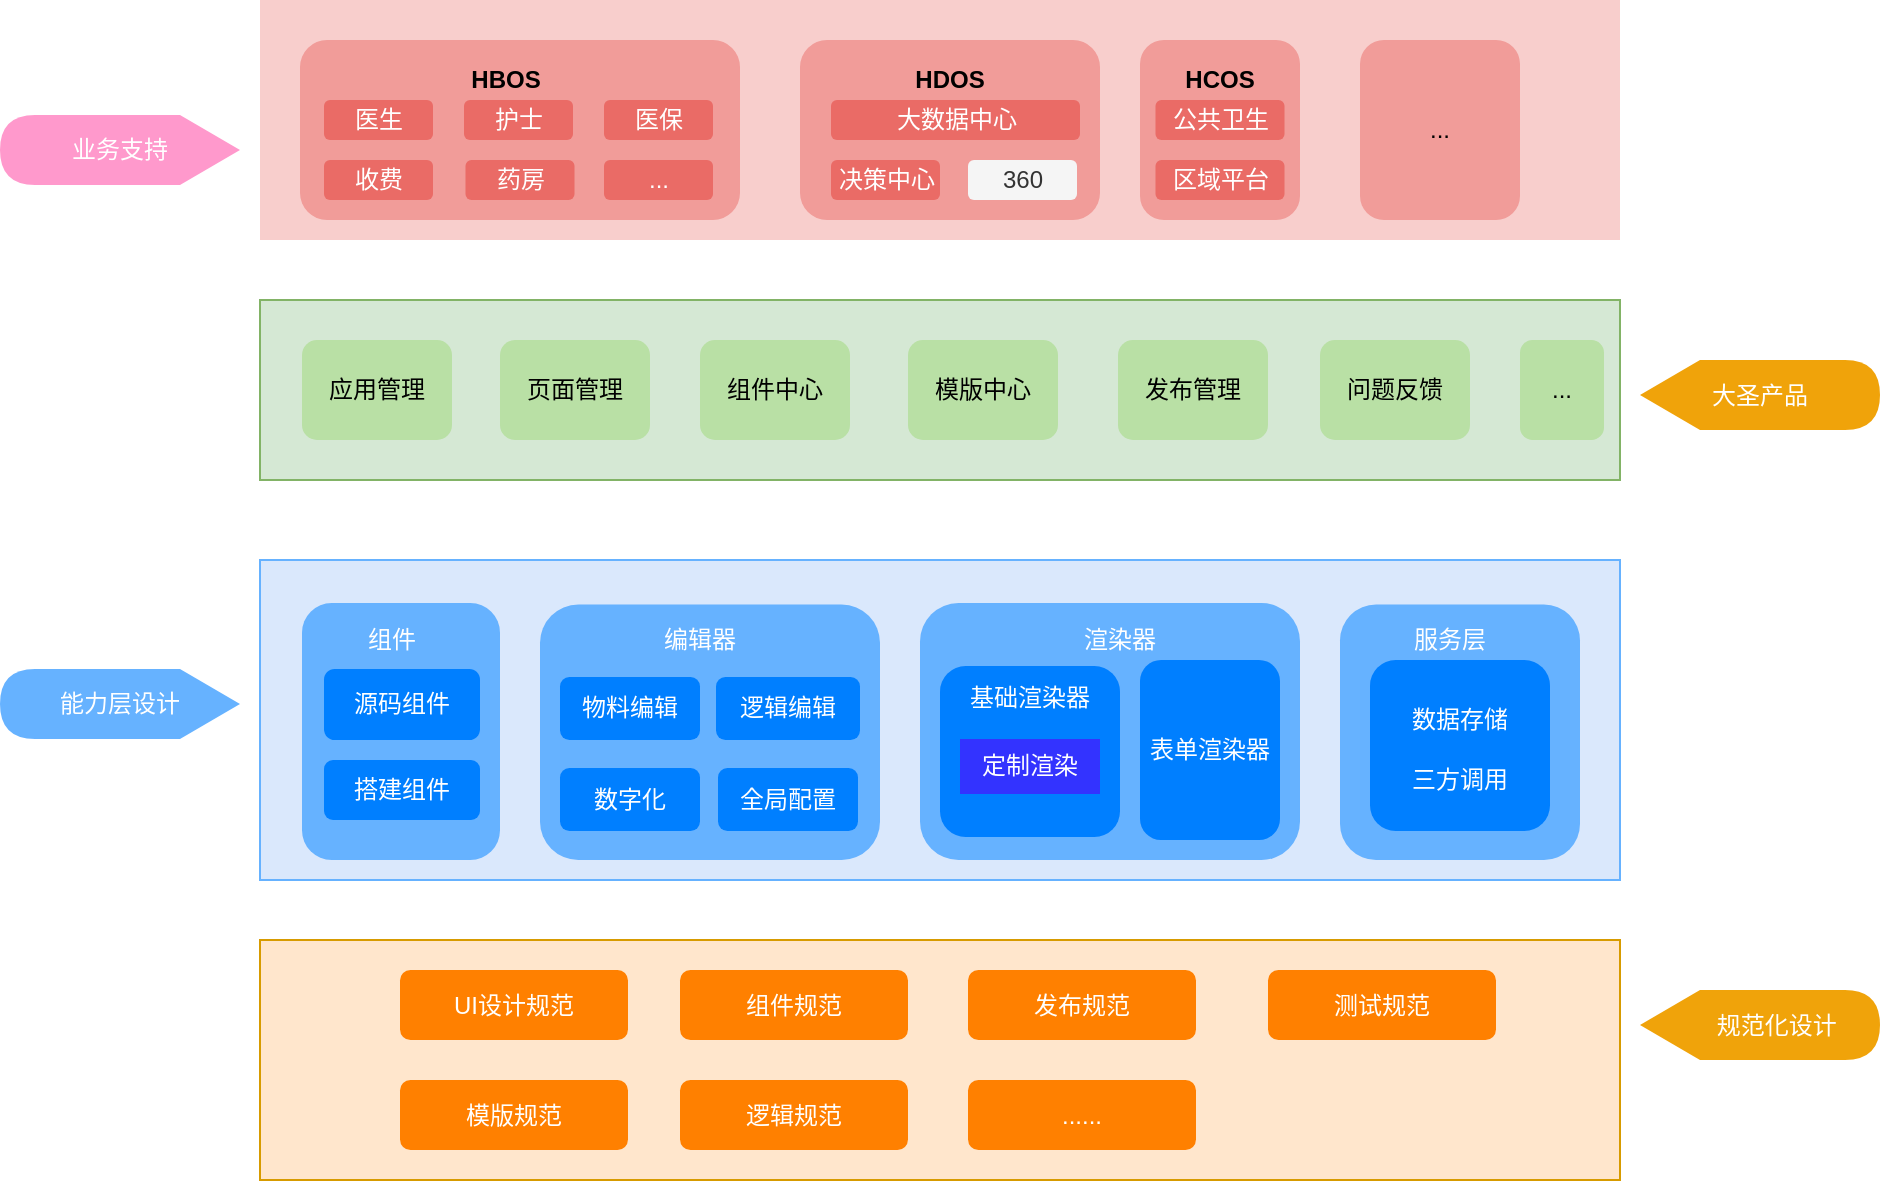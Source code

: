 <mxfile version="24.6.2" type="github" pages="2">
  <diagram name="第 1 页" id="Ihx0P2SWV2xgKwI4vrT0">
    <mxGraphModel dx="2213" dy="1457" grid="1" gridSize="10" guides="1" tooltips="1" connect="1" arrows="1" fold="1" page="1" pageScale="1" pageWidth="1169" pageHeight="827" math="0" shadow="0">
      <root>
        <mxCell id="0" />
        <mxCell id="1" parent="0" />
        <mxCell id="CBLO3VD58gaESAwxVpmc-16" value="&lt;h3&gt;&lt;br&gt;&lt;/h3&gt;" style="rounded=0;whiteSpace=wrap;html=1;fillColor=#FFE6CC;strokeColor=#d79b00;glass=0;" vertex="1" parent="1">
          <mxGeometry x="80" y="430" width="680" height="120" as="geometry" />
        </mxCell>
        <mxCell id="CBLO3VD58gaESAwxVpmc-18" value="&lt;font color=&quot;#ffffff&quot;&gt;&amp;nbsp; &amp;nbsp; &amp;nbsp;规范化设计&lt;/font&gt;" style="shape=display;whiteSpace=wrap;html=1;fillColor=#f0a30a;strokeColor=none;fontColor=#000000;" vertex="1" parent="1">
          <mxGeometry x="770" y="455" width="120" height="35" as="geometry" />
        </mxCell>
        <mxCell id="CBLO3VD58gaESAwxVpmc-19" value="" style="rounded=0;whiteSpace=wrap;html=1;shadow=0;rotation=0;glass=0;fillColor=#dae8fc;strokeColor=#66B2FF;" vertex="1" parent="1">
          <mxGeometry x="80" y="240" width="680" height="160" as="geometry" />
        </mxCell>
        <mxCell id="CBLO3VD58gaESAwxVpmc-20" value="&lt;font color=&quot;#ffffff&quot;&gt;能力层设计&lt;/font&gt;" style="shape=display;whiteSpace=wrap;html=1;fillColor=#66B2FF;strokeColor=none;direction=west;" vertex="1" parent="1">
          <mxGeometry x="-50" y="294.5" width="120" height="35" as="geometry" />
        </mxCell>
        <mxCell id="CBLO3VD58gaESAwxVpmc-21" value="" style="rounded=1;whiteSpace=wrap;html=1;fillColor=#66B2FF;strokeColor=none;" vertex="1" parent="1">
          <mxGeometry x="101" y="261.5" width="99" height="128.5" as="geometry" />
        </mxCell>
        <mxCell id="CBLO3VD58gaESAwxVpmc-22" value="&lt;span style=&quot;color: rgb(255, 255, 255);&quot;&gt;组件&lt;/span&gt;" style="rounded=0;whiteSpace=wrap;html=1;strokeColor=none;fillColor=none;" vertex="1" parent="1">
          <mxGeometry x="106" y="270" width="80" height="20" as="geometry" />
        </mxCell>
        <mxCell id="CBLO3VD58gaESAwxVpmc-23" value="&lt;font color=&quot;#ffffff&quot;&gt;源码组件&lt;/font&gt;" style="rounded=1;whiteSpace=wrap;html=1;strokeColor=none;fillColor=#007FFF;" vertex="1" parent="1">
          <mxGeometry x="112" y="294.5" width="78" height="35.5" as="geometry" />
        </mxCell>
        <mxCell id="CBLO3VD58gaESAwxVpmc-24" value="&lt;font color=&quot;#ffffff&quot;&gt;搭建组件&lt;/font&gt;" style="rounded=1;whiteSpace=wrap;html=1;strokeColor=none;fillColor=#007FFF;" vertex="1" parent="1">
          <mxGeometry x="112" y="340" width="78" height="30" as="geometry" />
        </mxCell>
        <mxCell id="CBLO3VD58gaESAwxVpmc-26" value="" style="rounded=1;whiteSpace=wrap;html=1;fillColor=#66B2FF;strokeColor=none;" vertex="1" parent="1">
          <mxGeometry x="220" y="262.25" width="170" height="127.75" as="geometry" />
        </mxCell>
        <mxCell id="CBLO3VD58gaESAwxVpmc-27" value="&lt;font color=&quot;#ffffff&quot;&gt;编辑器&lt;/font&gt;" style="rounded=0;whiteSpace=wrap;html=1;strokeColor=none;fillColor=none;" vertex="1" parent="1">
          <mxGeometry x="260" y="270" width="80" height="20" as="geometry" />
        </mxCell>
        <mxCell id="CBLO3VD58gaESAwxVpmc-28" value="" style="rounded=1;whiteSpace=wrap;html=1;fillColor=#66B2FF;strokeColor=none;" vertex="1" parent="1">
          <mxGeometry x="410" y="261.5" width="190" height="128.5" as="geometry" />
        </mxCell>
        <mxCell id="CBLO3VD58gaESAwxVpmc-29" value="&lt;font color=&quot;#ffffff&quot;&gt;渲染器&lt;/font&gt;" style="rounded=0;whiteSpace=wrap;html=1;strokeColor=none;fillColor=none;" vertex="1" parent="1">
          <mxGeometry x="470" y="270" width="80" height="20" as="geometry" />
        </mxCell>
        <mxCell id="CBLO3VD58gaESAwxVpmc-30" value="" style="rounded=1;whiteSpace=wrap;html=1;fillColor=#66B2FF;strokeColor=none;" vertex="1" parent="1">
          <mxGeometry x="620" y="262.25" width="120" height="127.75" as="geometry" />
        </mxCell>
        <mxCell id="CBLO3VD58gaESAwxVpmc-31" value="&lt;font color=&quot;#ffffff&quot;&gt;服务层&lt;/font&gt;" style="rounded=0;whiteSpace=wrap;html=1;strokeColor=none;fillColor=none;" vertex="1" parent="1">
          <mxGeometry x="635" y="270" width="80" height="20" as="geometry" />
        </mxCell>
        <mxCell id="CBLO3VD58gaESAwxVpmc-32" value="" style="rounded=0;whiteSpace=wrap;html=1;shadow=0;rotation=0;glass=0;fillColor=#d5e8d4;strokeColor=#82b366;" vertex="1" parent="1">
          <mxGeometry x="80" y="110" width="680" height="90" as="geometry" />
        </mxCell>
        <mxCell id="CBLO3VD58gaESAwxVpmc-34" value="&lt;font color=&quot;#ffffff&quot;&gt;大圣产品&lt;/font&gt;" style="shape=display;whiteSpace=wrap;html=1;fillColor=#f0a30a;strokeColor=none;fontColor=#000000;" vertex="1" parent="1">
          <mxGeometry x="770" y="140" width="120" height="35" as="geometry" />
        </mxCell>
        <mxCell id="CBLO3VD58gaESAwxVpmc-35" value="" style="rounded=0;whiteSpace=wrap;html=1;shadow=0;rotation=0;glass=0;fillColor=#f8cecc;strokeColor=none;" vertex="1" parent="1">
          <mxGeometry x="80" y="-40" width="680" height="120" as="geometry" />
        </mxCell>
        <mxCell id="CBLO3VD58gaESAwxVpmc-36" value="&lt;font color=&quot;#ffffff&quot;&gt;业务支持&lt;/font&gt;" style="shape=display;whiteSpace=wrap;html=1;fillColor=#FF99CC;strokeColor=none;direction=west;" vertex="1" parent="1">
          <mxGeometry x="-50" y="17.5" width="120" height="35" as="geometry" />
        </mxCell>
        <mxCell id="CBLO3VD58gaESAwxVpmc-37" value="UI设计规范" style="rounded=1;whiteSpace=wrap;html=1;fillColor=#FF8000;strokeColor=none;fontColor=#FFFFFF;" vertex="1" parent="1">
          <mxGeometry x="150" y="445" width="114" height="35" as="geometry" />
        </mxCell>
        <mxCell id="CBLO3VD58gaESAwxVpmc-38" value="组件规范" style="rounded=1;whiteSpace=wrap;html=1;fillColor=#FF8000;strokeColor=none;fontColor=#FFFFFF;" vertex="1" parent="1">
          <mxGeometry x="290" y="445" width="114" height="35" as="geometry" />
        </mxCell>
        <mxCell id="CBLO3VD58gaESAwxVpmc-39" value="发布规范" style="rounded=1;whiteSpace=wrap;html=1;fillColor=#FF8000;strokeColor=none;fontColor=#FFFFFF;" vertex="1" parent="1">
          <mxGeometry x="434" y="445" width="114" height="35" as="geometry" />
        </mxCell>
        <mxCell id="CBLO3VD58gaESAwxVpmc-40" value="测试规范" style="rounded=1;whiteSpace=wrap;html=1;fillColor=#FF8000;strokeColor=none;fontColor=#FFFFFF;" vertex="1" parent="1">
          <mxGeometry x="584" y="445" width="114" height="35" as="geometry" />
        </mxCell>
        <mxCell id="CBLO3VD58gaESAwxVpmc-41" value="模版规范" style="rounded=1;whiteSpace=wrap;html=1;fillColor=#FF8000;strokeColor=none;fontColor=#FFFFFF;" vertex="1" parent="1">
          <mxGeometry x="150" y="500" width="114" height="35" as="geometry" />
        </mxCell>
        <mxCell id="CBLO3VD58gaESAwxVpmc-42" value="逻辑规范" style="rounded=1;whiteSpace=wrap;html=1;fillColor=#FF8000;strokeColor=none;fontColor=#FFFFFF;" vertex="1" parent="1">
          <mxGeometry x="290" y="500" width="114" height="35" as="geometry" />
        </mxCell>
        <mxCell id="CBLO3VD58gaESAwxVpmc-43" value="......" style="rounded=1;whiteSpace=wrap;html=1;fillColor=#FF8000;strokeColor=none;fontColor=#FFFFFF;" vertex="1" parent="1">
          <mxGeometry x="434" y="500" width="114" height="35" as="geometry" />
        </mxCell>
        <mxCell id="CBLO3VD58gaESAwxVpmc-45" value="" style="rounded=1;whiteSpace=wrap;html=1;strokeColor=none;fillColor=#007FFF;" vertex="1" parent="1">
          <mxGeometry x="420" y="293" width="90" height="85.5" as="geometry" />
        </mxCell>
        <mxCell id="CBLO3VD58gaESAwxVpmc-46" value="&lt;font color=&quot;#ffffff&quot;&gt;表单渲染器&lt;/font&gt;" style="rounded=1;whiteSpace=wrap;html=1;strokeColor=none;fillColor=#007FFF;" vertex="1" parent="1">
          <mxGeometry x="520" y="290" width="70" height="90" as="geometry" />
        </mxCell>
        <mxCell id="CBLO3VD58gaESAwxVpmc-51" value="基础渲染器" style="rounded=0;whiteSpace=wrap;html=1;strokeColor=none;fillColor=none;fontColor=#FFFFFF;" vertex="1" parent="1">
          <mxGeometry x="430" y="298.5" width="70" height="20" as="geometry" />
        </mxCell>
        <mxCell id="CBLO3VD58gaESAwxVpmc-52" value="定制渲染" style="rounded=0;whiteSpace=wrap;html=1;fillColor=#3333FF;strokeColor=none;fontColor=#FFFFFF;" vertex="1" parent="1">
          <mxGeometry x="430" y="329.5" width="70" height="27.5" as="geometry" />
        </mxCell>
        <mxCell id="CBLO3VD58gaESAwxVpmc-53" value="" style="rounded=1;whiteSpace=wrap;html=1;strokeColor=none;fillColor=#007FFF;" vertex="1" parent="1">
          <mxGeometry x="635" y="290" width="90" height="85.5" as="geometry" />
        </mxCell>
        <mxCell id="CBLO3VD58gaESAwxVpmc-54" value="数据存储" style="rounded=1;whiteSpace=wrap;html=1;fillColor=none;strokeColor=none;fontColor=#FFFFFF;" vertex="1" parent="1">
          <mxGeometry x="640" y="309.75" width="80" height="20.5" as="geometry" />
        </mxCell>
        <mxCell id="CBLO3VD58gaESAwxVpmc-55" value="三方调用" style="rounded=1;whiteSpace=wrap;html=1;strokeColor=none;fillColor=none;fontColor=#FFFFFF;" vertex="1" parent="1">
          <mxGeometry x="640" y="340" width="80" height="20" as="geometry" />
        </mxCell>
        <mxCell id="CBLO3VD58gaESAwxVpmc-56" value="&lt;font color=&quot;#ffffff&quot;&gt;物料编辑&lt;/font&gt;" style="rounded=1;whiteSpace=wrap;html=1;strokeColor=none;fillColor=#007FFF;" vertex="1" parent="1">
          <mxGeometry x="230" y="298.5" width="70" height="31.5" as="geometry" />
        </mxCell>
        <mxCell id="CBLO3VD58gaESAwxVpmc-57" value="&lt;font color=&quot;#ffffff&quot;&gt;逻辑编辑&lt;/font&gt;" style="rounded=1;whiteSpace=wrap;html=1;strokeColor=none;fillColor=#007FFF;" vertex="1" parent="1">
          <mxGeometry x="308" y="298.5" width="72" height="31.5" as="geometry" />
        </mxCell>
        <mxCell id="CBLO3VD58gaESAwxVpmc-59" value="&lt;font color=&quot;#ffffff&quot;&gt;数字化&lt;/font&gt;" style="rounded=1;whiteSpace=wrap;html=1;strokeColor=none;fillColor=#007FFF;" vertex="1" parent="1">
          <mxGeometry x="230" y="344" width="70" height="31.5" as="geometry" />
        </mxCell>
        <mxCell id="CBLO3VD58gaESAwxVpmc-60" value="&lt;font color=&quot;#ffffff&quot;&gt;全局配置&lt;/font&gt;" style="rounded=1;whiteSpace=wrap;html=1;strokeColor=none;fillColor=#007FFF;" vertex="1" parent="1">
          <mxGeometry x="309" y="344" width="70" height="31.5" as="geometry" />
        </mxCell>
        <mxCell id="CBLO3VD58gaESAwxVpmc-61" value="应用管理" style="rounded=1;whiteSpace=wrap;html=1;fillColor=#B9E0A5;strokeColor=none;" vertex="1" parent="1">
          <mxGeometry x="101" y="130" width="75" height="50" as="geometry" />
        </mxCell>
        <mxCell id="CBLO3VD58gaESAwxVpmc-62" value="&lt;font color=&quot;#000000&quot;&gt;组件中心&lt;/font&gt;" style="rounded=1;whiteSpace=wrap;html=1;strokeColor=none;fillColor=#B9E0A5;fontColor=#FFFFFF;" vertex="1" parent="1">
          <mxGeometry x="300" y="130" width="75" height="50" as="geometry" />
        </mxCell>
        <mxCell id="CBLO3VD58gaESAwxVpmc-63" value="模版中心" style="rounded=1;whiteSpace=wrap;html=1;strokeColor=none;fillColor=#B9E0A5;" vertex="1" parent="1">
          <mxGeometry x="404" y="130" width="75" height="50" as="geometry" />
        </mxCell>
        <mxCell id="CBLO3VD58gaESAwxVpmc-65" value="发布管理" style="rounded=1;whiteSpace=wrap;html=1;fillColor=#B9E0A5;strokeColor=none;" vertex="1" parent="1">
          <mxGeometry x="509" y="130" width="75" height="50" as="geometry" />
        </mxCell>
        <mxCell id="CBLO3VD58gaESAwxVpmc-66" value="问题反馈" style="rounded=1;whiteSpace=wrap;html=1;fillColor=#B9E0A5;strokeColor=none;" vertex="1" parent="1">
          <mxGeometry x="610" y="130" width="75" height="50" as="geometry" />
        </mxCell>
        <mxCell id="CBLO3VD58gaESAwxVpmc-69" value="页面管理" style="rounded=1;whiteSpace=wrap;html=1;fillColor=#B9E0A5;strokeColor=none;" vertex="1" parent="1">
          <mxGeometry x="200" y="130" width="75" height="50" as="geometry" />
        </mxCell>
        <mxCell id="CBLO3VD58gaESAwxVpmc-70" value="..." style="rounded=1;whiteSpace=wrap;html=1;fillColor=#B9E0A5;strokeColor=none;" vertex="1" parent="1">
          <mxGeometry x="710" y="130" width="42" height="50" as="geometry" />
        </mxCell>
        <mxCell id="CBLO3VD58gaESAwxVpmc-72" value="" style="rounded=1;whiteSpace=wrap;html=1;fillColor=#F19C99;strokeColor=none;" vertex="1" parent="1">
          <mxGeometry x="100" y="-20" width="220" height="90" as="geometry" />
        </mxCell>
        <mxCell id="CBLO3VD58gaESAwxVpmc-77" value="HBOS" style="rounded=1;whiteSpace=wrap;html=1;strokeColor=none;fillColor=none;fontStyle=1" vertex="1" parent="1">
          <mxGeometry x="146" y="-10" width="114" height="20" as="geometry" />
        </mxCell>
        <mxCell id="CBLO3VD58gaESAwxVpmc-78" value="&lt;font color=&quot;#ffffff&quot;&gt;医生&lt;/font&gt;" style="rounded=1;whiteSpace=wrap;html=1;strokeColor=none;fillColor=#EA6B66;" vertex="1" parent="1">
          <mxGeometry x="112" y="10" width="54.5" height="20" as="geometry" />
        </mxCell>
        <mxCell id="CBLO3VD58gaESAwxVpmc-79" value="&lt;font color=&quot;#ffffff&quot;&gt;护士&lt;/font&gt;" style="rounded=1;whiteSpace=wrap;html=1;strokeColor=none;fillColor=#EA6B66;" vertex="1" parent="1">
          <mxGeometry x="182" y="10" width="54.5" height="20" as="geometry" />
        </mxCell>
        <mxCell id="CBLO3VD58gaESAwxVpmc-80" value="医保" style="rounded=1;whiteSpace=wrap;html=1;strokeColor=none;fillColor=#EA6B66;fontColor=#FFFFFF;" vertex="1" parent="1">
          <mxGeometry x="252" y="10" width="54.5" height="20" as="geometry" />
        </mxCell>
        <mxCell id="CBLO3VD58gaESAwxVpmc-81" value="&lt;font color=&quot;#ffffff&quot;&gt;收费&lt;/font&gt;" style="rounded=1;whiteSpace=wrap;html=1;strokeColor=none;fillColor=#EA6B66;" vertex="1" parent="1">
          <mxGeometry x="112" y="40" width="54.5" height="20" as="geometry" />
        </mxCell>
        <mxCell id="CBLO3VD58gaESAwxVpmc-83" value="&lt;font color=&quot;#ffffff&quot;&gt;药房&lt;/font&gt;" style="rounded=1;whiteSpace=wrap;html=1;strokeColor=none;fillColor=#EA6B66;" vertex="1" parent="1">
          <mxGeometry x="182.75" y="40" width="54.5" height="20" as="geometry" />
        </mxCell>
        <mxCell id="CBLO3VD58gaESAwxVpmc-84" value="&lt;font color=&quot;#ffffff&quot;&gt;...&lt;/font&gt;" style="rounded=1;whiteSpace=wrap;html=1;strokeColor=none;fillColor=#EA6B66;" vertex="1" parent="1">
          <mxGeometry x="252" y="40" width="54.5" height="20" as="geometry" />
        </mxCell>
        <mxCell id="CBLO3VD58gaESAwxVpmc-85" value="" style="rounded=1;whiteSpace=wrap;html=1;fillColor=#F19C99;strokeColor=none;" vertex="1" parent="1">
          <mxGeometry x="350" y="-20" width="150" height="90" as="geometry" />
        </mxCell>
        <mxCell id="CBLO3VD58gaESAwxVpmc-86" value="HDOS" style="rounded=1;whiteSpace=wrap;html=1;strokeColor=none;fillColor=none;fontStyle=1" vertex="1" parent="1">
          <mxGeometry x="395" y="-10" width="60" height="20" as="geometry" />
        </mxCell>
        <mxCell id="CBLO3VD58gaESAwxVpmc-87" value="大数据中心" style="rounded=1;whiteSpace=wrap;html=1;strokeColor=none;fillColor=#EA6B66;fontColor=#FFFFFF;" vertex="1" parent="1">
          <mxGeometry x="365.5" y="10" width="124.5" height="20" as="geometry" />
        </mxCell>
        <mxCell id="CBLO3VD58gaESAwxVpmc-89" value="决策中心" style="rounded=1;whiteSpace=wrap;html=1;strokeColor=none;fillColor=#EA6B66;fontColor=#FFFFFF;" vertex="1" parent="1">
          <mxGeometry x="365.5" y="40" width="54.5" height="20" as="geometry" />
        </mxCell>
        <mxCell id="CBLO3VD58gaESAwxVpmc-91" value="360" style="rounded=1;whiteSpace=wrap;html=1;strokeColor=none;fillColor=#f5f5f5;fontColor=#333333;" vertex="1" parent="1">
          <mxGeometry x="434" y="40" width="54.5" height="20" as="geometry" />
        </mxCell>
        <mxCell id="CBLO3VD58gaESAwxVpmc-92" value="" style="rounded=1;whiteSpace=wrap;html=1;fillColor=#F19C99;strokeColor=none;" vertex="1" parent="1">
          <mxGeometry x="520" y="-20" width="80" height="90" as="geometry" />
        </mxCell>
        <mxCell id="CBLO3VD58gaESAwxVpmc-93" value="HCOS" style="rounded=1;whiteSpace=wrap;html=1;strokeColor=none;fillColor=none;fontStyle=1" vertex="1" parent="1">
          <mxGeometry x="530" y="-10" width="60" height="20" as="geometry" />
        </mxCell>
        <mxCell id="CBLO3VD58gaESAwxVpmc-94" value="公共卫生" style="rounded=1;whiteSpace=wrap;html=1;strokeColor=none;fillColor=#EA6B66;fontColor=#FFFFFF;" vertex="1" parent="1">
          <mxGeometry x="527.75" y="10" width="64.5" height="20" as="geometry" />
        </mxCell>
        <mxCell id="CBLO3VD58gaESAwxVpmc-95" value="区域平台" style="rounded=1;whiteSpace=wrap;html=1;strokeColor=none;fillColor=#EA6B66;fontColor=#FFFFFF;" vertex="1" parent="1">
          <mxGeometry x="527.75" y="40" width="64.5" height="20" as="geometry" />
        </mxCell>
        <mxCell id="CBLO3VD58gaESAwxVpmc-96" value="..." style="rounded=1;whiteSpace=wrap;html=1;fillColor=#F19C99;strokeColor=none;" vertex="1" parent="1">
          <mxGeometry x="630" y="-20" width="80" height="90" as="geometry" />
        </mxCell>
      </root>
    </mxGraphModel>
  </diagram>
  <diagram id="_g9TrDihs8L3n8dFIb_W" name="第 2 页">
    <mxGraphModel dx="2074" dy="1121" grid="1" gridSize="10" guides="1" tooltips="1" connect="1" arrows="1" fold="1" page="1" pageScale="1" pageWidth="1169" pageHeight="827" math="0" shadow="0">
      <root>
        <mxCell id="0" />
        <mxCell id="1" parent="0" />
        <mxCell id="FcNsKvqCmcVXWMOmH7gl-2" value="&lt;font color=&quot;#ffffff&quot; style=&quot;font-size: 26px;&quot;&gt;超时事件A&lt;br&gt;触发&lt;/font&gt;" style="rounded=0;whiteSpace=wrap;html=1;fillColor=#EF7D31;strokeColor=#EF7D31;" vertex="1" parent="1">
          <mxGeometry x="240" y="540" width="160" height="120" as="geometry" />
        </mxCell>
        <mxCell id="FcNsKvqCmcVXWMOmH7gl-3" value="&lt;font color=&quot;#ffffff&quot; style=&quot;font-size: 26px;&quot;&gt;事件触发&lt;/font&gt;" style="rounded=0;whiteSpace=wrap;html=1;fillColor=#EF7D31;strokeColor=#EF7D31;" vertex="1" parent="1">
          <mxGeometry x="240" y="300" width="160" height="40" as="geometry" />
        </mxCell>
        <mxCell id="FcNsKvqCmcVXWMOmH7gl-9" style="edgeStyle=orthogonalEdgeStyle;rounded=0;orthogonalLoop=1;jettySize=auto;html=1;entryX=0.5;entryY=0;entryDx=0;entryDy=0;strokeWidth=2;strokeColor=#B8CAAE;" edge="1" parent="1" source="FcNsKvqCmcVXWMOmH7gl-4" target="FcNsKvqCmcVXWMOmH7gl-3">
          <mxGeometry relative="1" as="geometry" />
        </mxCell>
        <mxCell id="FcNsKvqCmcVXWMOmH7gl-4" value="&lt;font color=&quot;#ffffff&quot; style=&quot;font-size: 26px;&quot;&gt;事件触发&lt;/font&gt;" style="rounded=0;whiteSpace=wrap;html=1;fillColor=#EF7D31;strokeColor=#EF7D31;" vertex="1" parent="1">
          <mxGeometry x="240" y="180" width="160" height="40" as="geometry" />
        </mxCell>
        <mxCell id="FcNsKvqCmcVXWMOmH7gl-5" value="" style="endArrow=classic;html=1;rounded=0;exitX=0.5;exitY=1;exitDx=0;exitDy=0;entryX=0.5;entryY=0;entryDx=0;entryDy=0;strokeColor=#B8CAAE;strokeWidth=2;" edge="1" parent="1" source="FcNsKvqCmcVXWMOmH7gl-3" target="FcNsKvqCmcVXWMOmH7gl-2">
          <mxGeometry width="50" height="50" relative="1" as="geometry">
            <mxPoint x="320" y="480" as="sourcePoint" />
            <mxPoint x="370" y="430" as="targetPoint" />
          </mxGeometry>
        </mxCell>
        <mxCell id="FcNsKvqCmcVXWMOmH7gl-6" value="" style="endArrow=classic;html=1;rounded=0;exitX=0.5;exitY=1;exitDx=0;exitDy=0;strokeWidth=2;strokeColor=#B8CAAE;" edge="1" parent="1" source="FcNsKvqCmcVXWMOmH7gl-2">
          <mxGeometry width="50" height="50" relative="1" as="geometry">
            <mxPoint x="330" y="720" as="sourcePoint" />
            <mxPoint x="320" y="80" as="targetPoint" />
            <Array as="points">
              <mxPoint x="320" y="700" />
              <mxPoint x="200" y="700" />
              <mxPoint x="200" y="60" />
              <mxPoint x="320" y="60" />
            </Array>
          </mxGeometry>
        </mxCell>
        <mxCell id="FcNsKvqCmcVXWMOmH7gl-8" value="" style="edgeStyle=orthogonalEdgeStyle;rounded=0;orthogonalLoop=1;jettySize=auto;html=1;strokeColor=#B8CAAE;strokeWidth=2;" edge="1" parent="1" source="FcNsKvqCmcVXWMOmH7gl-7" target="FcNsKvqCmcVXWMOmH7gl-4">
          <mxGeometry relative="1" as="geometry" />
        </mxCell>
        <mxCell id="FcNsKvqCmcVXWMOmH7gl-7" value="&lt;font style=&quot;font-size: 26px;&quot;&gt;事件循环&lt;/font&gt;" style="text;html=1;align=center;verticalAlign=middle;resizable=0;points=[];autosize=1;strokeColor=none;fillColor=none;" vertex="1" parent="1">
          <mxGeometry x="255" y="75" width="130" height="40" as="geometry" />
        </mxCell>
        <mxCell id="FcNsKvqCmcVXWMOmH7gl-10" value="&lt;font color=&quot;#ffffff&quot; style=&quot;font-size: 26px;&quot;&gt;线程池处&lt;br&gt;理事件&lt;/font&gt;" style="ellipse;whiteSpace=wrap;html=1;aspect=fixed;fillColor=#5B9BD5;strokeColor=#5B9BD5;" vertex="1" parent="1">
          <mxGeometry x="750" y="130" width="240" height="240" as="geometry" />
        </mxCell>
        <mxCell id="FcNsKvqCmcVXWMOmH7gl-16" style="edgeStyle=orthogonalEdgeStyle;rounded=0;orthogonalLoop=1;jettySize=auto;html=1;exitX=0;exitY=0.5;exitDx=0;exitDy=0;strokeWidth=2;" edge="1" parent="1" source="FcNsKvqCmcVXWMOmH7gl-11">
          <mxGeometry relative="1" as="geometry">
            <mxPoint x="400" y="594.5" as="targetPoint" />
            <mxPoint x="660" y="594.5" as="sourcePoint" />
          </mxGeometry>
        </mxCell>
        <mxCell id="FcNsKvqCmcVXWMOmH7gl-11" value="&lt;font color=&quot;#ffffff&quot; style=&quot;font-size: 26px;&quot;&gt;事件操作队列&lt;/font&gt;" style="rounded=0;whiteSpace=wrap;html=1;fillColor=#000000;" vertex="1" parent="1">
          <mxGeometry x="670" y="560" width="420" height="70" as="geometry" />
        </mxCell>
        <mxCell id="FcNsKvqCmcVXWMOmH7gl-12" value="" style="endArrow=classic;html=1;rounded=0;exitX=0.5;exitY=1;exitDx=0;exitDy=0;strokeWidth=2;" edge="1" parent="1" source="FcNsKvqCmcVXWMOmH7gl-10">
          <mxGeometry width="50" height="50" relative="1" as="geometry">
            <mxPoint x="869.5" y="370" as="sourcePoint" />
            <mxPoint x="870" y="560" as="targetPoint" />
          </mxGeometry>
        </mxCell>
        <mxCell id="FcNsKvqCmcVXWMOmH7gl-13" value="" style="endArrow=classic;html=1;rounded=0;exitX=1;exitY=0.5;exitDx=0;exitDy=0;entryX=-0.004;entryY=0.538;entryDx=0;entryDy=0;entryPerimeter=0;strokeWidth=2;" edge="1" parent="1" source="FcNsKvqCmcVXWMOmH7gl-4" target="FcNsKvqCmcVXWMOmH7gl-10">
          <mxGeometry width="50" height="50" relative="1" as="geometry">
            <mxPoint x="820" y="490" as="sourcePoint" />
            <mxPoint x="740" y="260" as="targetPoint" />
          </mxGeometry>
        </mxCell>
        <mxCell id="FcNsKvqCmcVXWMOmH7gl-14" value="" style="endArrow=classic;html=1;rounded=0;exitX=1;exitY=0.5;exitDx=0;exitDy=0;strokeWidth=2;" edge="1" parent="1" source="FcNsKvqCmcVXWMOmH7gl-3">
          <mxGeometry width="50" height="50" relative="1" as="geometry">
            <mxPoint x="410" y="210" as="sourcePoint" />
            <mxPoint x="750" y="260" as="targetPoint" />
          </mxGeometry>
        </mxCell>
      </root>
    </mxGraphModel>
  </diagram>
</mxfile>

